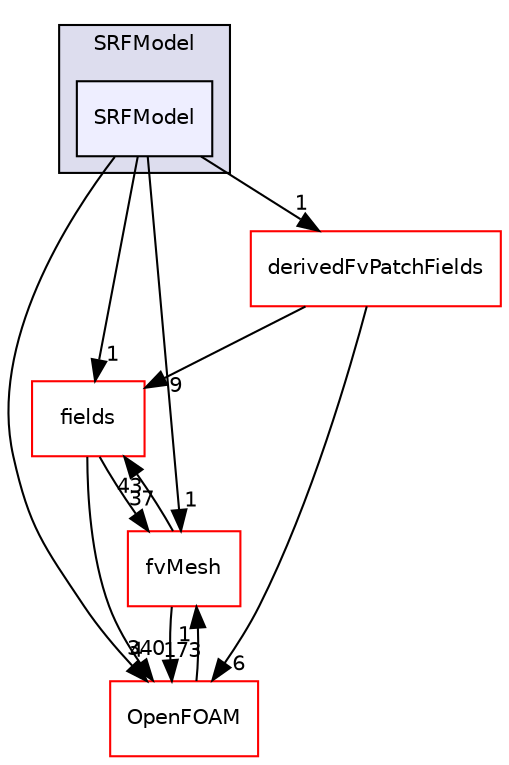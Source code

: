 digraph "src/finiteVolume/cfdTools/general/SRF/SRFModel/SRFModel" {
  bgcolor=transparent;
  compound=true
  node [ fontsize="10", fontname="Helvetica"];
  edge [ labelfontsize="10", labelfontname="Helvetica"];
  subgraph clusterdir_d3c6f5247a3bbdb19cd7c66f286a8e07 {
    graph [ bgcolor="#ddddee", pencolor="black", label="SRFModel" fontname="Helvetica", fontsize="10", URL="dir_d3c6f5247a3bbdb19cd7c66f286a8e07.html"]
  dir_251430b7167971e010b3c0deec10b79f [shape=box, label="SRFModel", style="filled", fillcolor="#eeeeff", pencolor="black", URL="dir_251430b7167971e010b3c0deec10b79f.html"];
  }
  dir_25ab4a83a983f7bb7a38b7f63bb141b7 [shape=box label="fields" color="red" URL="dir_25ab4a83a983f7bb7a38b7f63bb141b7.html"];
  dir_e6c8430525c77a3f3bc12a1936999b76 [shape=box label="derivedFvPatchFields" color="red" URL="dir_e6c8430525c77a3f3bc12a1936999b76.html"];
  dir_c382fa095c9c33d8673c0dd60aaef275 [shape=box label="fvMesh" color="red" URL="dir_c382fa095c9c33d8673c0dd60aaef275.html"];
  dir_c5473ff19b20e6ec4dfe5c310b3778a8 [shape=box label="OpenFOAM" color="red" URL="dir_c5473ff19b20e6ec4dfe5c310b3778a8.html"];
  dir_25ab4a83a983f7bb7a38b7f63bb141b7->dir_c382fa095c9c33d8673c0dd60aaef275 [headlabel="37", labeldistance=1.5 headhref="dir_000936_001124.html"];
  dir_25ab4a83a983f7bb7a38b7f63bb141b7->dir_c5473ff19b20e6ec4dfe5c310b3778a8 [headlabel="340", labeldistance=1.5 headhref="dir_000936_001896.html"];
  dir_e6c8430525c77a3f3bc12a1936999b76->dir_25ab4a83a983f7bb7a38b7f63bb141b7 [headlabel="9", labeldistance=1.5 headhref="dir_000924_000936.html"];
  dir_e6c8430525c77a3f3bc12a1936999b76->dir_c5473ff19b20e6ec4dfe5c310b3778a8 [headlabel="6", labeldistance=1.5 headhref="dir_000924_001896.html"];
  dir_c382fa095c9c33d8673c0dd60aaef275->dir_25ab4a83a983f7bb7a38b7f63bb141b7 [headlabel="43", labeldistance=1.5 headhref="dir_001124_000936.html"];
  dir_c382fa095c9c33d8673c0dd60aaef275->dir_c5473ff19b20e6ec4dfe5c310b3778a8 [headlabel="173", labeldistance=1.5 headhref="dir_001124_001896.html"];
  dir_c5473ff19b20e6ec4dfe5c310b3778a8->dir_c382fa095c9c33d8673c0dd60aaef275 [headlabel="1", labeldistance=1.5 headhref="dir_001896_001124.html"];
  dir_251430b7167971e010b3c0deec10b79f->dir_25ab4a83a983f7bb7a38b7f63bb141b7 [headlabel="1", labeldistance=1.5 headhref="dir_000930_000936.html"];
  dir_251430b7167971e010b3c0deec10b79f->dir_e6c8430525c77a3f3bc12a1936999b76 [headlabel="1", labeldistance=1.5 headhref="dir_000930_000924.html"];
  dir_251430b7167971e010b3c0deec10b79f->dir_c382fa095c9c33d8673c0dd60aaef275 [headlabel="1", labeldistance=1.5 headhref="dir_000930_001124.html"];
  dir_251430b7167971e010b3c0deec10b79f->dir_c5473ff19b20e6ec4dfe5c310b3778a8 [headlabel="4", labeldistance=1.5 headhref="dir_000930_001896.html"];
}
